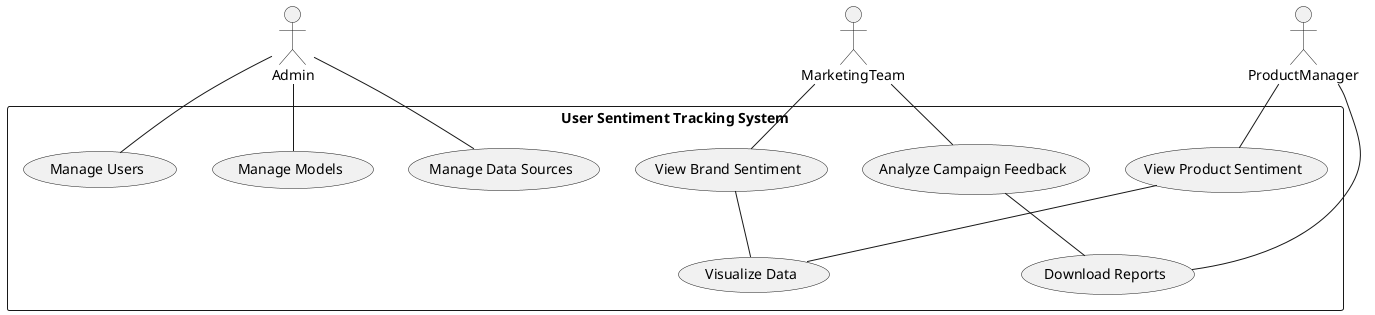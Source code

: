 @startuml
actor Admin
actor ProductManager
actor MarketingTeam

rectangle "User Sentiment Tracking System" {
  Admin -- (Manage Users)
  Admin -- (Manage Data Sources)
  Admin -- (Manage Models)
  ProductManager -- (View Product Sentiment)
  ProductManager -- (Download Reports)
  MarketingTeam -- (View Brand Sentiment)
  MarketingTeam -- (Analyze Campaign Feedback)
  (View Product Sentiment) -- (Visualize Data)
  (View Brand Sentiment) -- (Visualize Data)
  (Analyze Campaign Feedback) -- (Download Reports)
}
@enduml